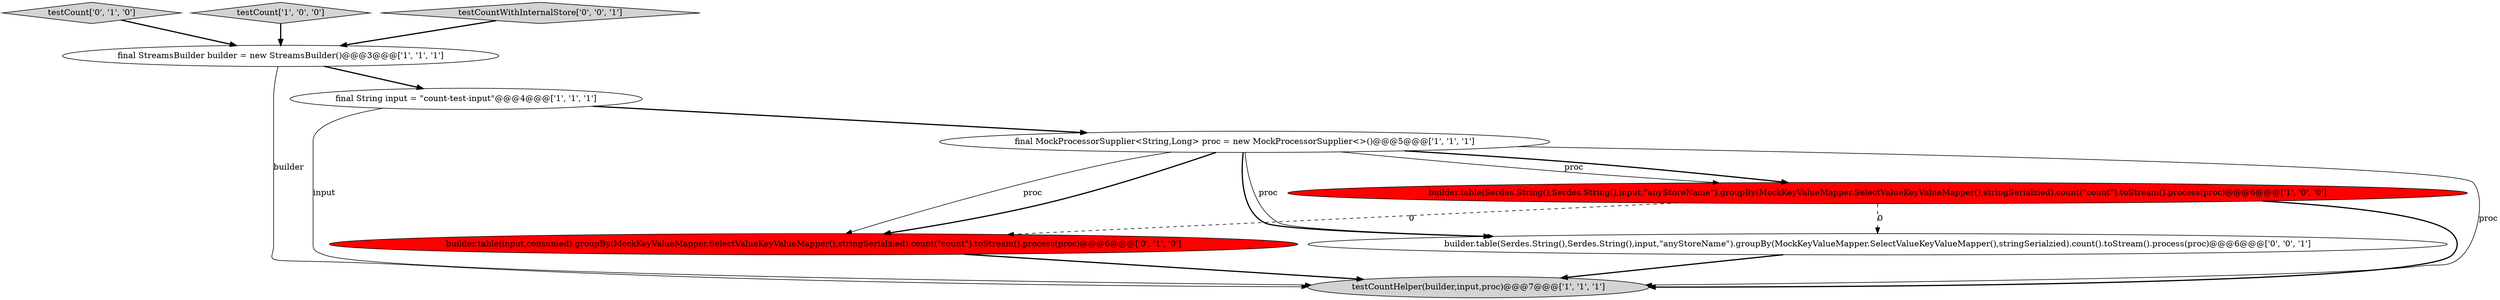 digraph {
1 [style = filled, label = "testCountHelper(builder,input,proc)@@@7@@@['1', '1', '1']", fillcolor = lightgray, shape = ellipse image = "AAA0AAABBB1BBB"];
7 [style = filled, label = "testCount['0', '1', '0']", fillcolor = lightgray, shape = diamond image = "AAA0AAABBB2BBB"];
4 [style = filled, label = "testCount['1', '0', '0']", fillcolor = lightgray, shape = diamond image = "AAA0AAABBB1BBB"];
5 [style = filled, label = "final StreamsBuilder builder = new StreamsBuilder()@@@3@@@['1', '1', '1']", fillcolor = white, shape = ellipse image = "AAA0AAABBB1BBB"];
8 [style = filled, label = "builder.table(Serdes.String(),Serdes.String(),input,\"anyStoreName\").groupBy(MockKeyValueMapper.SelectValueKeyValueMapper(),stringSerialzied).count().toStream().process(proc)@@@6@@@['0', '0', '1']", fillcolor = white, shape = ellipse image = "AAA0AAABBB3BBB"];
2 [style = filled, label = "final MockProcessorSupplier<String,Long> proc = new MockProcessorSupplier<>()@@@5@@@['1', '1', '1']", fillcolor = white, shape = ellipse image = "AAA0AAABBB1BBB"];
0 [style = filled, label = "final String input = \"count-test-input\"@@@4@@@['1', '1', '1']", fillcolor = white, shape = ellipse image = "AAA0AAABBB1BBB"];
6 [style = filled, label = "builder.table(input,consumed).groupBy(MockKeyValueMapper.SelectValueKeyValueMapper(),stringSerialzied).count(\"count\").toStream().process(proc)@@@6@@@['0', '1', '0']", fillcolor = red, shape = ellipse image = "AAA1AAABBB2BBB"];
9 [style = filled, label = "testCountWithInternalStore['0', '0', '1']", fillcolor = lightgray, shape = diamond image = "AAA0AAABBB3BBB"];
3 [style = filled, label = "builder.table(Serdes.String(),Serdes.String(),input,\"anyStoreName\").groupBy(MockKeyValueMapper.SelectValueKeyValueMapper(),stringSerialzied).count(\"count\").toStream().process(proc)@@@6@@@['1', '0', '0']", fillcolor = red, shape = ellipse image = "AAA1AAABBB1BBB"];
9->5 [style = bold, label=""];
8->1 [style = bold, label=""];
6->1 [style = bold, label=""];
0->1 [style = solid, label="input"];
2->6 [style = solid, label="proc"];
3->8 [style = dashed, label="0"];
7->5 [style = bold, label=""];
3->6 [style = dashed, label="0"];
3->1 [style = bold, label=""];
5->0 [style = bold, label=""];
2->3 [style = solid, label="proc"];
4->5 [style = bold, label=""];
2->6 [style = bold, label=""];
2->8 [style = solid, label="proc"];
5->1 [style = solid, label="builder"];
2->3 [style = bold, label=""];
2->8 [style = bold, label=""];
0->2 [style = bold, label=""];
2->1 [style = solid, label="proc"];
}

